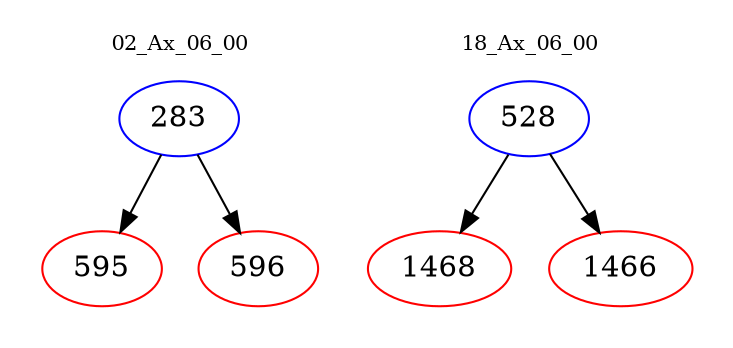 digraph{
subgraph cluster_0 {
color = white
label = "02_Ax_06_00";
fontsize=10;
T0_283 [label="283", color="blue"]
T0_283 -> T0_595 [color="black"]
T0_595 [label="595", color="red"]
T0_283 -> T0_596 [color="black"]
T0_596 [label="596", color="red"]
}
subgraph cluster_1 {
color = white
label = "18_Ax_06_00";
fontsize=10;
T1_528 [label="528", color="blue"]
T1_528 -> T1_1468 [color="black"]
T1_1468 [label="1468", color="red"]
T1_528 -> T1_1466 [color="black"]
T1_1466 [label="1466", color="red"]
}
}
